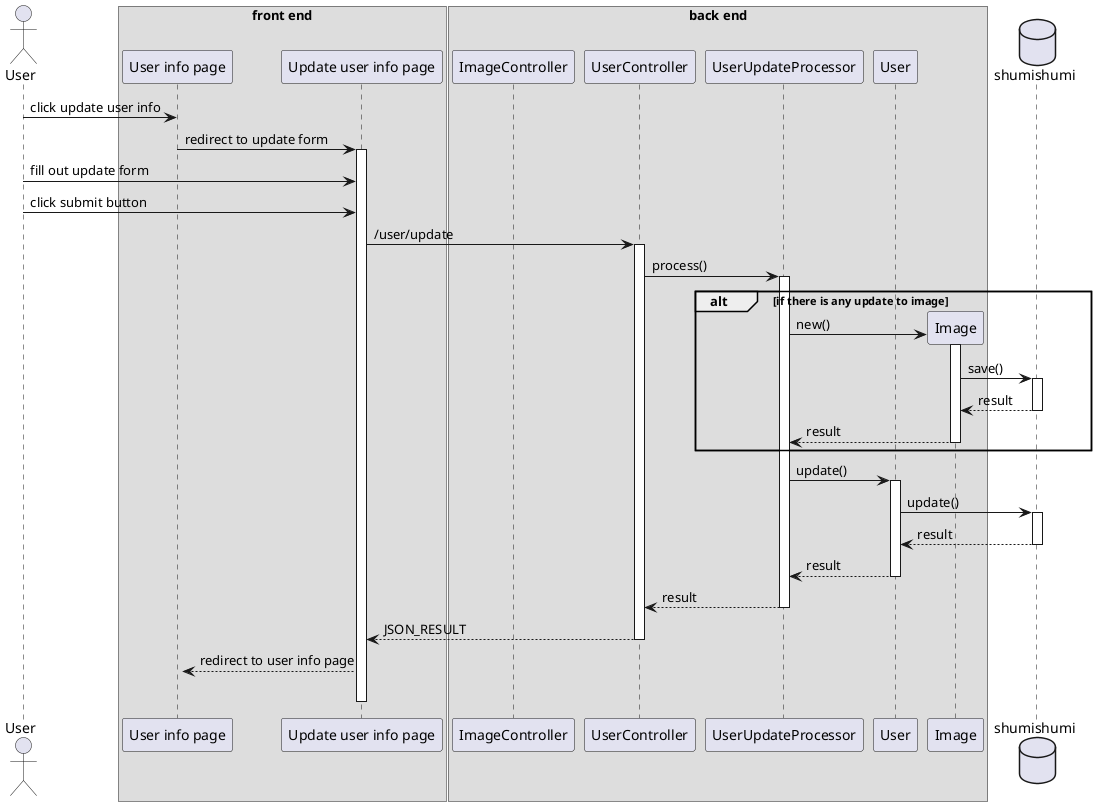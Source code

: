 @startuml update user info
'autonumber 1.1.1

actor User as u

box "front end"
participant "User info page" as uinfo
participant "Update user info page" as update
end box

box "back end"
participant "ImageController" as ic
participant "UserController" as uc
participant "UserUpdateProcessor" as updproc

participant "User" as um
participant "Image" as im
end box

database shumishumi as db

u -> uinfo : click update user info
uinfo -> update --++ : redirect to update form

'autonumber inc a
u -> update : fill out update form

'autonumber inc a
u -> update : click submit button

update -> uc++ : /user/update
uc -> updproc++ : process()

alt if there is any update to image
create im
updproc -> im++ : new()
im -> db++ : save()
return result
return result
end

updproc -> um++ : update()
um -> db++: update()
return result
return result
return result

return JSON_RESULT

update --> uinfo ++-- : redirect to user info page

@enduml